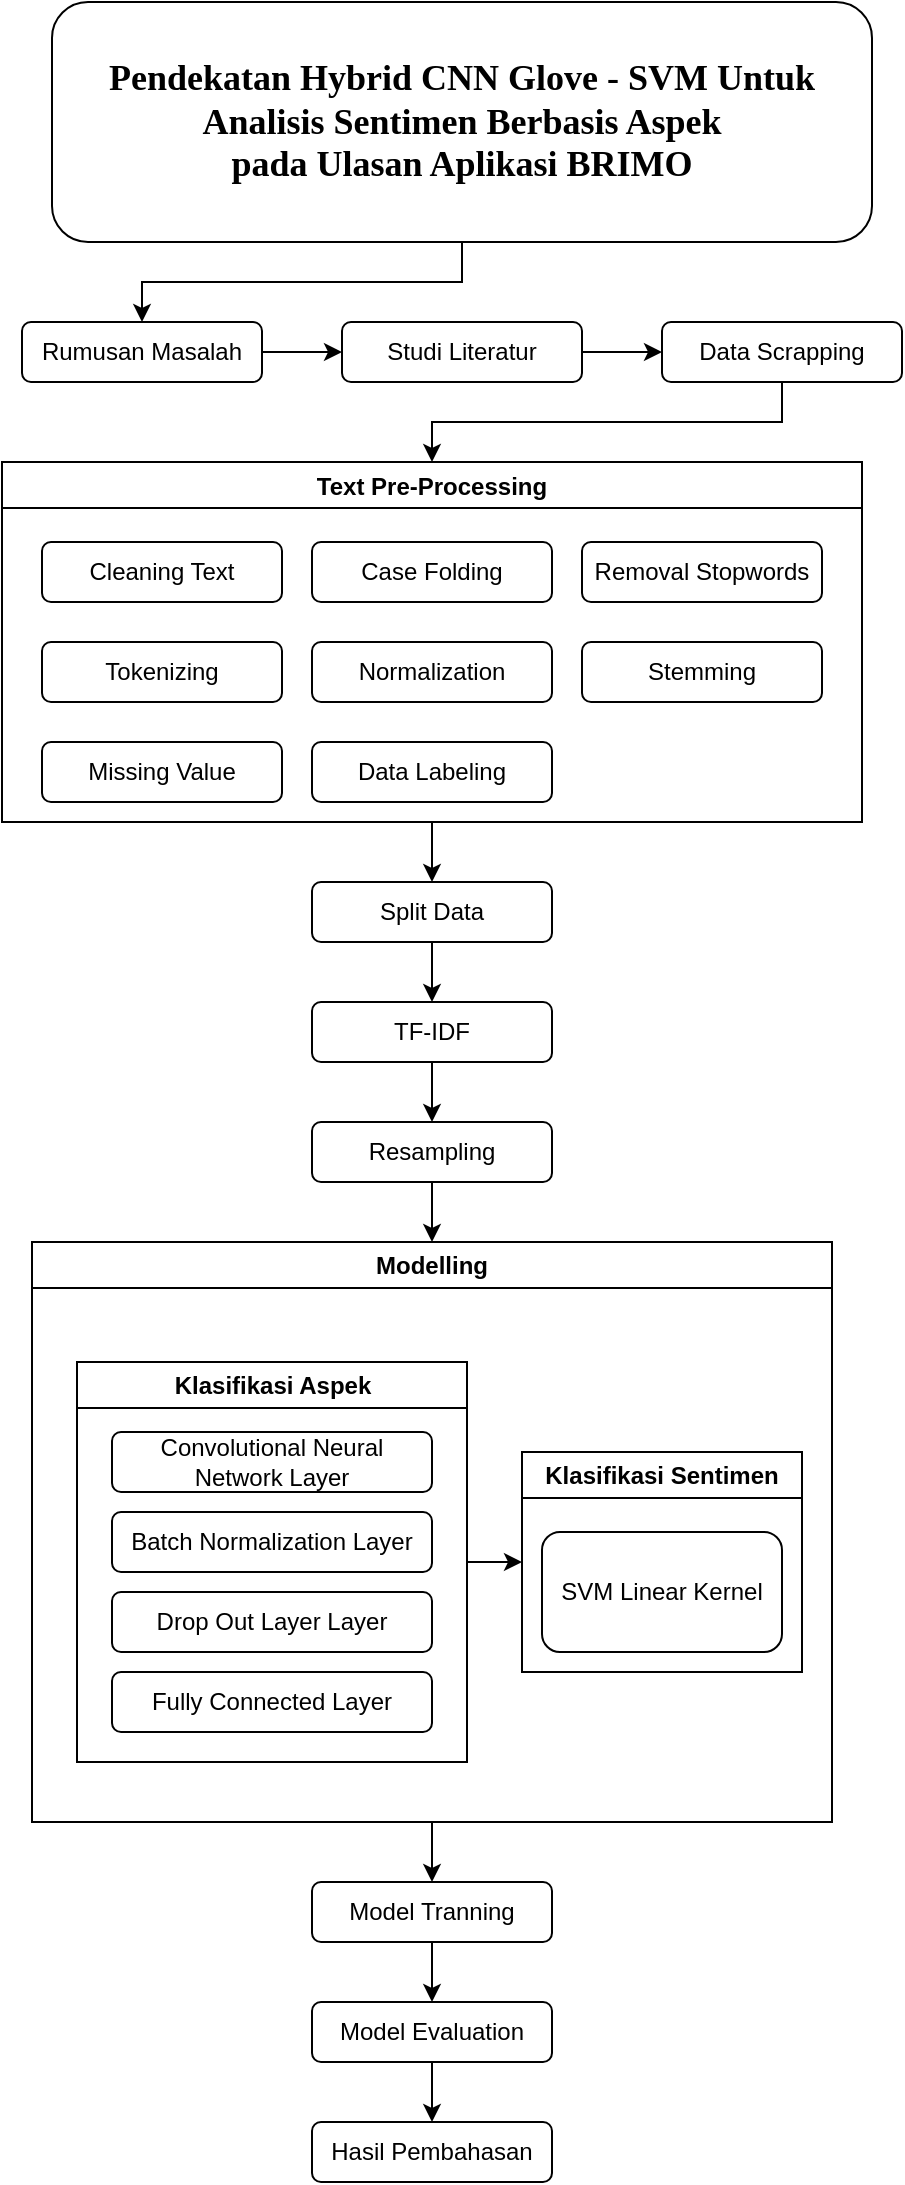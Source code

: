 <mxfile version="26.0.5">
  <diagram name="Page-1" id="PIee3p56ZYwBG29FOCDX">
    <mxGraphModel dx="794" dy="412" grid="1" gridSize="10" guides="1" tooltips="1" connect="1" arrows="1" fold="1" page="1" pageScale="1" pageWidth="850" pageHeight="1100" math="0" shadow="0">
      <root>
        <mxCell id="0" />
        <mxCell id="1" parent="0" />
        <mxCell id="JAxsVdZLf2L0At49DJf2-3" value="" style="edgeStyle=orthogonalEdgeStyle;rounded=0;orthogonalLoop=1;jettySize=auto;html=1;exitX=1;exitY=0.5;exitDx=0;exitDy=0;" parent="1" source="JAxsVdZLf2L0At49DJf2-9" target="JAxsVdZLf2L0At49DJf2-2" edge="1">
          <mxGeometry relative="1" as="geometry">
            <mxPoint x="340" y="230" as="sourcePoint" />
            <Array as="points" />
          </mxGeometry>
        </mxCell>
        <mxCell id="JAxsVdZLf2L0At49DJf2-8" value="" style="edgeStyle=orthogonalEdgeStyle;rounded=0;orthogonalLoop=1;jettySize=auto;html=1;" parent="1" source="JAxsVdZLf2L0At49DJf2-1" target="JAxsVdZLf2L0At49DJf2-7" edge="1">
          <mxGeometry relative="1" as="geometry" />
        </mxCell>
        <mxCell id="JAxsVdZLf2L0At49DJf2-1" value="&lt;span style=&quot;font-family: &amp;quot;Times New Roman&amp;quot;, serif;&quot;&gt;&lt;font style=&quot;font-size: 18px;&quot;&gt;&lt;b&gt;Pendekatan Hybrid CNN Glove - SVM Untuk Analisis Sentimen Berbasis Aspek&lt;br&gt;pada Ulasan Aplikasi BRIMO&lt;/b&gt;&lt;/font&gt;&lt;/span&gt;" style="rounded=1;whiteSpace=wrap;html=1;" parent="1" vertex="1">
          <mxGeometry x="135" width="410" height="120" as="geometry" />
        </mxCell>
        <mxCell id="yZ7mckzD8Vy80PMwdAzn-5" style="edgeStyle=orthogonalEdgeStyle;rounded=0;orthogonalLoop=1;jettySize=auto;html=1;exitX=0.5;exitY=1;exitDx=0;exitDy=0;entryX=0.5;entryY=0;entryDx=0;entryDy=0;" parent="1" source="JAxsVdZLf2L0At49DJf2-2" target="JAxsVdZLf2L0At49DJf2-18" edge="1">
          <mxGeometry relative="1" as="geometry" />
        </mxCell>
        <mxCell id="JAxsVdZLf2L0At49DJf2-2" value="Data Scrapping" style="rounded=1;whiteSpace=wrap;html=1;" parent="1" vertex="1">
          <mxGeometry x="440" y="160" width="120" height="30" as="geometry" />
        </mxCell>
        <mxCell id="JAxsVdZLf2L0At49DJf2-10" value="" style="edgeStyle=orthogonalEdgeStyle;rounded=0;orthogonalLoop=1;jettySize=auto;html=1;" parent="1" source="JAxsVdZLf2L0At49DJf2-7" target="JAxsVdZLf2L0At49DJf2-9" edge="1">
          <mxGeometry relative="1" as="geometry" />
        </mxCell>
        <mxCell id="JAxsVdZLf2L0At49DJf2-7" value="Rumusan Masalah" style="rounded=1;whiteSpace=wrap;html=1;" parent="1" vertex="1">
          <mxGeometry x="120" y="160" width="120" height="30" as="geometry" />
        </mxCell>
        <mxCell id="JAxsVdZLf2L0At49DJf2-9" value="Studi Literatur" style="rounded=1;whiteSpace=wrap;html=1;" parent="1" vertex="1">
          <mxGeometry x="280" y="160" width="120" height="30" as="geometry" />
        </mxCell>
        <mxCell id="Yud45kfeVJljVSLotYVA-23" style="edgeStyle=orthogonalEdgeStyle;rounded=0;orthogonalLoop=1;jettySize=auto;html=1;exitX=0.5;exitY=1;exitDx=0;exitDy=0;entryX=0.5;entryY=0;entryDx=0;entryDy=0;" parent="1" source="JAxsVdZLf2L0At49DJf2-18" target="JAxsVdZLf2L0At49DJf2-66" edge="1">
          <mxGeometry relative="1" as="geometry" />
        </mxCell>
        <mxCell id="JAxsVdZLf2L0At49DJf2-18" value="Text Pre-Processing" style="swimlane;" parent="1" vertex="1">
          <mxGeometry x="110" y="230" width="430" height="180" as="geometry" />
        </mxCell>
        <mxCell id="JAxsVdZLf2L0At49DJf2-34" value="Case Folding" style="rounded=1;whiteSpace=wrap;html=1;" parent="JAxsVdZLf2L0At49DJf2-18" vertex="1">
          <mxGeometry x="155" y="40" width="120" height="30" as="geometry" />
        </mxCell>
        <mxCell id="JAxsVdZLf2L0At49DJf2-35" value="Tokenizing" style="rounded=1;whiteSpace=wrap;html=1;" parent="JAxsVdZLf2L0At49DJf2-18" vertex="1">
          <mxGeometry x="20" y="90" width="120" height="30" as="geometry" />
        </mxCell>
        <mxCell id="JAxsVdZLf2L0At49DJf2-36" value="Removal Stopwords" style="rounded=1;whiteSpace=wrap;html=1;" parent="JAxsVdZLf2L0At49DJf2-18" vertex="1">
          <mxGeometry x="290" y="40" width="120" height="30" as="geometry" />
        </mxCell>
        <mxCell id="JAxsVdZLf2L0At49DJf2-37" value="Stemming" style="rounded=1;whiteSpace=wrap;html=1;" parent="JAxsVdZLf2L0At49DJf2-18" vertex="1">
          <mxGeometry x="290" y="90" width="120" height="30" as="geometry" />
        </mxCell>
        <mxCell id="JAxsVdZLf2L0At49DJf2-19" value="Missing Value" style="rounded=1;whiteSpace=wrap;html=1;" parent="JAxsVdZLf2L0At49DJf2-18" vertex="1">
          <mxGeometry x="20" y="140" width="120" height="30" as="geometry" />
        </mxCell>
        <mxCell id="JAxsVdZLf2L0At49DJf2-40" value="Normalization" style="rounded=1;whiteSpace=wrap;html=1;" parent="JAxsVdZLf2L0At49DJf2-18" vertex="1">
          <mxGeometry x="155" y="90" width="120" height="30" as="geometry" />
        </mxCell>
        <mxCell id="JAxsVdZLf2L0At49DJf2-23" value="Data Labeling" style="rounded=1;whiteSpace=wrap;html=1;" parent="JAxsVdZLf2L0At49DJf2-18" vertex="1">
          <mxGeometry x="155" y="140" width="120" height="30" as="geometry" />
        </mxCell>
        <mxCell id="Yud45kfeVJljVSLotYVA-1" value="Cleaning Text" style="rounded=1;whiteSpace=wrap;html=1;" parent="JAxsVdZLf2L0At49DJf2-18" vertex="1">
          <mxGeometry x="20" y="40" width="120" height="30" as="geometry" />
        </mxCell>
        <mxCell id="Yud45kfeVJljVSLotYVA-6" value="" style="edgeStyle=orthogonalEdgeStyle;rounded=0;orthogonalLoop=1;jettySize=auto;html=1;" parent="1" source="JAxsVdZLf2L0At49DJf2-42" target="Yud45kfeVJljVSLotYVA-5" edge="1">
          <mxGeometry relative="1" as="geometry" />
        </mxCell>
        <mxCell id="JAxsVdZLf2L0At49DJf2-42" value="TF-IDF" style="rounded=1;whiteSpace=wrap;html=1;" parent="1" vertex="1">
          <mxGeometry x="265" y="500" width="120" height="30" as="geometry" />
        </mxCell>
        <mxCell id="Yud45kfeVJljVSLotYVA-12" style="edgeStyle=orthogonalEdgeStyle;rounded=0;orthogonalLoop=1;jettySize=auto;html=1;entryX=0.5;entryY=0;entryDx=0;entryDy=0;" parent="1" source="JAxsVdZLf2L0At49DJf2-59" target="JAxsVdZLf2L0At49DJf2-61" edge="1">
          <mxGeometry relative="1" as="geometry" />
        </mxCell>
        <mxCell id="JAxsVdZLf2L0At49DJf2-59" value="Model Tranning" style="rounded=1;whiteSpace=wrap;html=1;" parent="1" vertex="1">
          <mxGeometry x="265" y="940" width="120" height="30" as="geometry" />
        </mxCell>
        <mxCell id="Yud45kfeVJljVSLotYVA-13" style="edgeStyle=orthogonalEdgeStyle;rounded=0;orthogonalLoop=1;jettySize=auto;html=1;entryX=0.5;entryY=0;entryDx=0;entryDy=0;" parent="1" source="JAxsVdZLf2L0At49DJf2-61" target="JAxsVdZLf2L0At49DJf2-72" edge="1">
          <mxGeometry relative="1" as="geometry" />
        </mxCell>
        <mxCell id="JAxsVdZLf2L0At49DJf2-61" value="Model Evaluation" style="rounded=1;whiteSpace=wrap;html=1;" parent="1" vertex="1">
          <mxGeometry x="265" y="1000" width="120" height="30" as="geometry" />
        </mxCell>
        <mxCell id="5e7VzZjBPvRn53_mJUJC-11" style="edgeStyle=orthogonalEdgeStyle;rounded=0;orthogonalLoop=1;jettySize=auto;html=1;exitX=0.5;exitY=1;exitDx=0;exitDy=0;entryX=0.5;entryY=0;entryDx=0;entryDy=0;" parent="1" source="JAxsVdZLf2L0At49DJf2-66" target="JAxsVdZLf2L0At49DJf2-42" edge="1">
          <mxGeometry relative="1" as="geometry" />
        </mxCell>
        <mxCell id="JAxsVdZLf2L0At49DJf2-66" value="Split Data" style="rounded=1;whiteSpace=wrap;html=1;" parent="1" vertex="1">
          <mxGeometry x="265" y="440" width="120" height="30" as="geometry" />
        </mxCell>
        <mxCell id="JAxsVdZLf2L0At49DJf2-72" value="Hasil Pembahasan" style="rounded=1;whiteSpace=wrap;html=1;" parent="1" vertex="1">
          <mxGeometry x="265" y="1060" width="120" height="30" as="geometry" />
        </mxCell>
        <mxCell id="Yud45kfeVJljVSLotYVA-14" style="edgeStyle=orthogonalEdgeStyle;rounded=0;orthogonalLoop=1;jettySize=auto;html=1;exitX=0.5;exitY=1;exitDx=0;exitDy=0;entryX=0.5;entryY=0;entryDx=0;entryDy=0;" parent="1" source="Yud45kfeVJljVSLotYVA-4" target="JAxsVdZLf2L0At49DJf2-59" edge="1">
          <mxGeometry relative="1" as="geometry" />
        </mxCell>
        <mxCell id="Yud45kfeVJljVSLotYVA-4" value="Modelling" style="swimlane;whiteSpace=wrap;html=1;" parent="1" vertex="1">
          <mxGeometry x="125" y="620" width="400" height="290" as="geometry" />
        </mxCell>
        <mxCell id="P_7HTDS45JhO8x_nKzIP-5" style="edgeStyle=orthogonalEdgeStyle;rounded=0;orthogonalLoop=1;jettySize=auto;html=1;exitX=1;exitY=0.5;exitDx=0;exitDy=0;entryX=0;entryY=0.5;entryDx=0;entryDy=0;" edge="1" parent="Yud45kfeVJljVSLotYVA-4" source="Yud45kfeVJljVSLotYVA-16" target="Yud45kfeVJljVSLotYVA-17">
          <mxGeometry relative="1" as="geometry" />
        </mxCell>
        <mxCell id="Yud45kfeVJljVSLotYVA-16" value="Klasifikasi Aspek" style="swimlane;whiteSpace=wrap;html=1;" parent="Yud45kfeVJljVSLotYVA-4" vertex="1">
          <mxGeometry x="22.5" y="60" width="195" height="200" as="geometry" />
        </mxCell>
        <mxCell id="Yud45kfeVJljVSLotYVA-19" value="Convolutional Neural Network Layer" style="rounded=1;whiteSpace=wrap;html=1;" parent="Yud45kfeVJljVSLotYVA-16" vertex="1">
          <mxGeometry x="17.5" y="35" width="160" height="30" as="geometry" />
        </mxCell>
        <mxCell id="Yud45kfeVJljVSLotYVA-20" value="Batch Normalization Layer" style="rounded=1;whiteSpace=wrap;html=1;" parent="Yud45kfeVJljVSLotYVA-16" vertex="1">
          <mxGeometry x="17.5" y="75" width="160" height="30" as="geometry" />
        </mxCell>
        <mxCell id="Yud45kfeVJljVSLotYVA-21" value="Drop Out Layer Layer" style="rounded=1;whiteSpace=wrap;html=1;" parent="Yud45kfeVJljVSLotYVA-16" vertex="1">
          <mxGeometry x="17.5" y="115" width="160" height="30" as="geometry" />
        </mxCell>
        <mxCell id="Yud45kfeVJljVSLotYVA-22" value="Fully Connected Layer" style="rounded=1;whiteSpace=wrap;html=1;" parent="Yud45kfeVJljVSLotYVA-16" vertex="1">
          <mxGeometry x="17.5" y="155" width="160" height="30" as="geometry" />
        </mxCell>
        <mxCell id="Yud45kfeVJljVSLotYVA-17" value="Klasifikasi Sentimen" style="swimlane;whiteSpace=wrap;html=1;" parent="Yud45kfeVJljVSLotYVA-4" vertex="1">
          <mxGeometry x="245" y="105" width="140" height="110" as="geometry" />
        </mxCell>
        <mxCell id="Yud45kfeVJljVSLotYVA-18" value="SVM Linear Kernel" style="rounded=1;whiteSpace=wrap;html=1;" parent="Yud45kfeVJljVSLotYVA-17" vertex="1">
          <mxGeometry x="10" y="40" width="120" height="60" as="geometry" />
        </mxCell>
        <mxCell id="P_7HTDS45JhO8x_nKzIP-7" style="edgeStyle=orthogonalEdgeStyle;rounded=0;orthogonalLoop=1;jettySize=auto;html=1;exitX=0.5;exitY=1;exitDx=0;exitDy=0;entryX=0.5;entryY=0;entryDx=0;entryDy=0;" edge="1" parent="1" source="Yud45kfeVJljVSLotYVA-5" target="Yud45kfeVJljVSLotYVA-4">
          <mxGeometry relative="1" as="geometry" />
        </mxCell>
        <mxCell id="Yud45kfeVJljVSLotYVA-5" value="Res&lt;span style=&quot;background-color: initial;&quot;&gt;ampling&lt;/span&gt;" style="rounded=1;whiteSpace=wrap;html=1;" parent="1" vertex="1">
          <mxGeometry x="265" y="560" width="120" height="30" as="geometry" />
        </mxCell>
      </root>
    </mxGraphModel>
  </diagram>
</mxfile>
